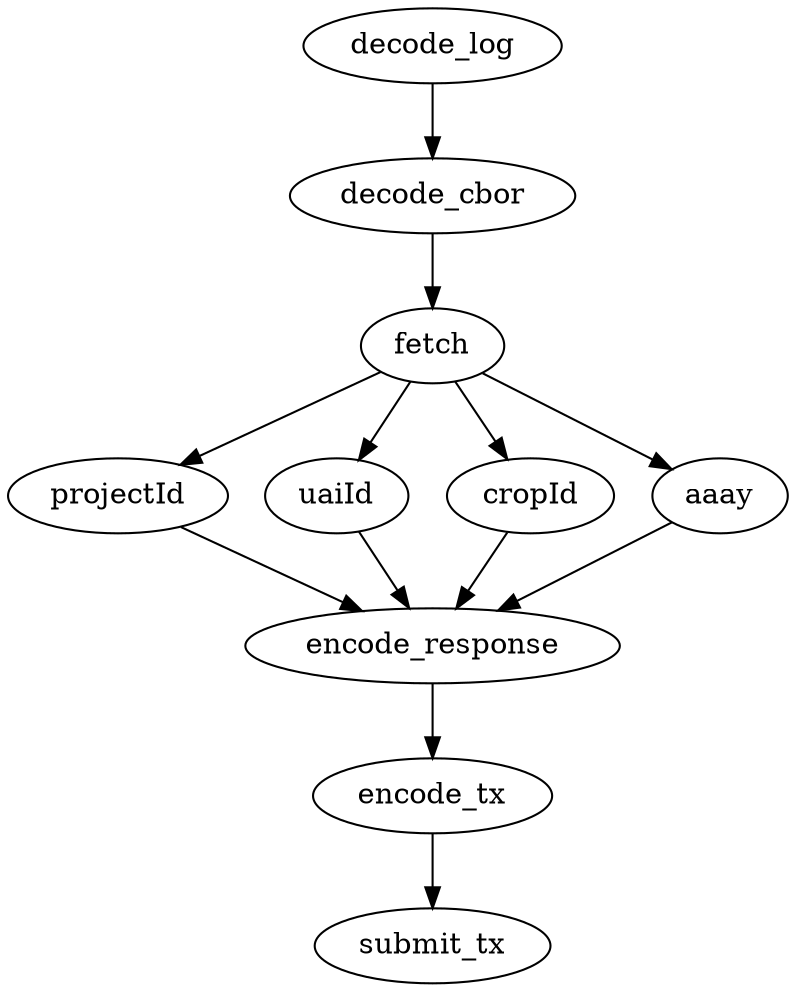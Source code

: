 digraph {
//
// Chainlink Job definition for the ratings oracle
//
// First, we parse the request log and the CBOR payload inside of it
decode_log [
    type="ethabidecodelog"
    abi="OracleRequest(bytes32 indexed specId, address requester, bytes32 requestId, uint256 payment, address callbackAddr, bytes4 callbackFunctionId, uint256 cancelExpiration, uint256 dataVersion, bytes data)"
    data="$(jobRun.logData)"
    topics="$(jobRun.logTopics)"
    ]

// The result of the following element is a map
decode_cbor [
    type="cborparse"
    data="$(decode_log.data)"
    mode="diet"
    ]

// Then, we use the decoded request parameters to make an HTTP fetch
fetch [
    type="http"
    method=GET
    headers="[\"Authorization\",\"Token 30c05a1abca64ec32b2e92225b754a6b3145c62d\"]"
//    requestData="{\"projectId\": $(decode_cbor.projectId), \"cropId\": $(decode_cbor.cropId), \"uaiId\": $(decode_cbor.uaiId)}"
//    url="https://mavuno-api.pula.cloud/api/yield/area-yield/$(decode_cbor.projectId)/$(decode_cbor.cropId)/$(decode_cbor.uaiId)"
    url="https://mavuno-api.pula.cloud/api/yield/area-yield/4918/1/$(decode_cbor.uaiId)"
    ]


// From the fetch result, we parse out the individual elements
projectId [ type="jsonparse" data="$(fetch)" path="projectId" ]
uaiId [ type="jsonparse" data="$(fetch)" path="uaiId" ]
cropId [ type="jsonparse" data="$(fetch)" path="cropId" ]
aaay [ type="jsonparse" data="$(fetch)" path="aaay" ]


// Finally, we send a response on-chain.
// The abi is the abi of the fulfill function in the receiving contract.
encode_response [
type="ethabiencode"
abi="(bytes32 requestId, bytes32 projectId, bytes32 uaiId, bytes32 cropId, uint256 aaay)"
data="{\"requestId\": $(decode_log.requestId), \"projectId\": $(projectId), \"uaiId\": $(uaiId), \"cropId\": $(cropId), \"aaay\": $(aaay)}"
]

encode_tx [
type="ethabiencode"
abi="fulfillOracleRequest2(bytes32 requestId, uint256 payment, address callbackAddress, bytes4 callbackFunctionId, uint256 expiration, bytes calldata data)"
data="{\"requestId\": $(decode_log.requestId), \"payment\": $(decode_log.payment), \"callbackAddress\": $(decode_log.callbackAddr), \"callbackFunctionId\": $(decode_log.callbackFunctionId), \"expiration\": $(decode_log.cancelExpiration), \"data\": $(encode_response)}"
]
//function fulfillOracleRequest(
 //    bytes32 requestId,
 //    uint256 payment,
 //    address callbackAddress,
 //    bytes4 callbackFunctionId,
 //    uint256 expiration,
 //    bytes32 data
 //  )
submit_tx [
type="ethtx"
to="0x7178a8Cad2fa94ff308c5dD5Aba4dbe3393D3c47"
data="$(encode_tx)"
]

// Dependency graph

decode_log -> decode_cbor -> fetch

fetch -> aaay -> encode_response
fetch -> projectId -> encode_response
fetch -> uaiId -> encode_response
fetch -> cropId -> encode_response

encode_response -> encode_tx -> submit_tx

} //digraph
